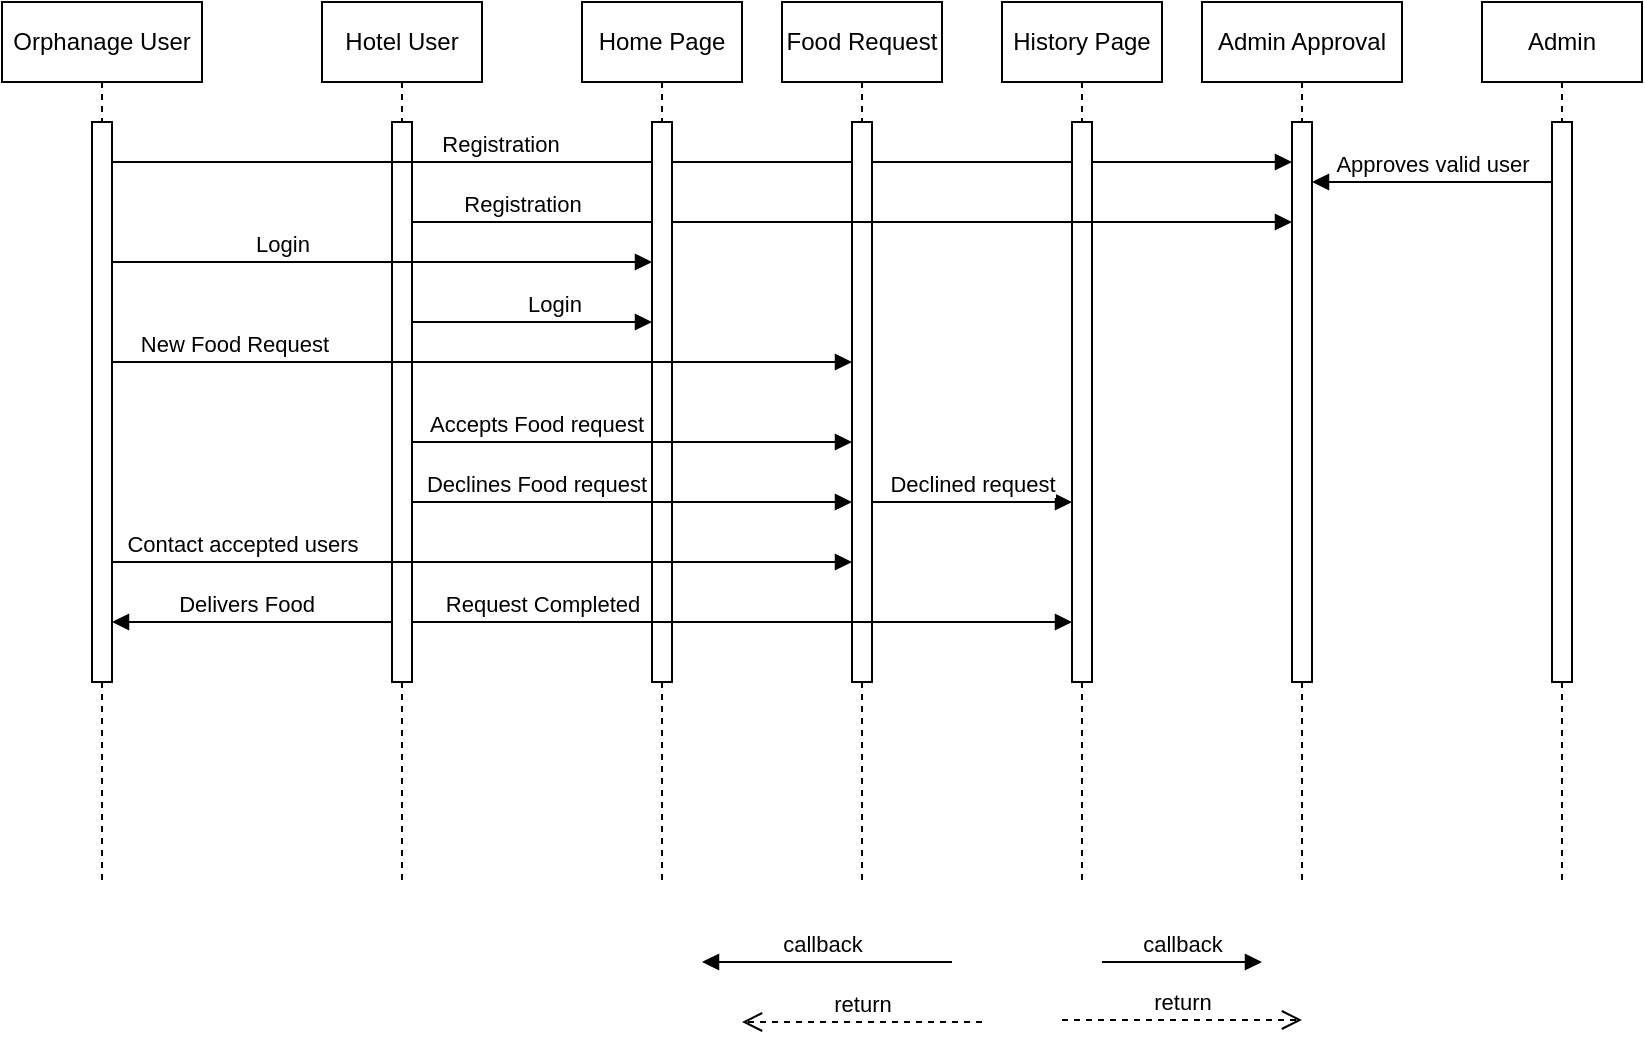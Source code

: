 <mxfile version="24.2.8" type="github">
  <diagram name="Page-1" id="2YBvvXClWsGukQMizWep">
    <mxGraphModel dx="1050" dy="557" grid="1" gridSize="10" guides="1" tooltips="1" connect="1" arrows="1" fold="1" page="1" pageScale="1" pageWidth="850" pageHeight="1100" math="0" shadow="0">
      <root>
        <mxCell id="0" />
        <mxCell id="1" parent="0" />
        <mxCell id="aM9ryv3xv72pqoxQDRHE-1" value="Orphanage User" style="shape=umlLifeline;perimeter=lifelinePerimeter;whiteSpace=wrap;html=1;container=0;dropTarget=0;collapsible=0;recursiveResize=0;outlineConnect=0;portConstraint=eastwest;newEdgeStyle={&quot;edgeStyle&quot;:&quot;elbowEdgeStyle&quot;,&quot;elbow&quot;:&quot;vertical&quot;,&quot;curved&quot;:0,&quot;rounded&quot;:0};" parent="1" vertex="1">
          <mxGeometry x="20" y="40" width="100" height="440" as="geometry" />
        </mxCell>
        <mxCell id="aM9ryv3xv72pqoxQDRHE-2" value="" style="html=1;points=[];perimeter=orthogonalPerimeter;outlineConnect=0;targetShapes=umlLifeline;portConstraint=eastwest;newEdgeStyle={&quot;edgeStyle&quot;:&quot;elbowEdgeStyle&quot;,&quot;elbow&quot;:&quot;vertical&quot;,&quot;curved&quot;:0,&quot;rounded&quot;:0};" parent="aM9ryv3xv72pqoxQDRHE-1" vertex="1">
          <mxGeometry x="45" y="60" width="10" height="280" as="geometry" />
        </mxCell>
        <mxCell id="aM9ryv3xv72pqoxQDRHE-5" value="Hotel User" style="shape=umlLifeline;perimeter=lifelinePerimeter;whiteSpace=wrap;html=1;container=0;dropTarget=0;collapsible=0;recursiveResize=0;outlineConnect=0;portConstraint=eastwest;newEdgeStyle={&quot;edgeStyle&quot;:&quot;elbowEdgeStyle&quot;,&quot;elbow&quot;:&quot;vertical&quot;,&quot;curved&quot;:0,&quot;rounded&quot;:0};" parent="1" vertex="1">
          <mxGeometry x="180" y="40" width="80" height="440" as="geometry" />
        </mxCell>
        <mxCell id="aM9ryv3xv72pqoxQDRHE-6" value="" style="html=1;points=[];perimeter=orthogonalPerimeter;outlineConnect=0;targetShapes=umlLifeline;portConstraint=eastwest;newEdgeStyle={&quot;edgeStyle&quot;:&quot;elbowEdgeStyle&quot;,&quot;elbow&quot;:&quot;vertical&quot;,&quot;curved&quot;:0,&quot;rounded&quot;:0};" parent="aM9ryv3xv72pqoxQDRHE-5" vertex="1">
          <mxGeometry x="35" y="60" width="10" height="280" as="geometry" />
        </mxCell>
        <mxCell id="aM9ryv3xv72pqoxQDRHE-7" value="Registration" style="html=1;verticalAlign=bottom;endArrow=block;edgeStyle=elbowEdgeStyle;elbow=vertical;curved=0;rounded=0;" parent="1" source="aM9ryv3xv72pqoxQDRHE-2" target="XrMWwCCt5YhXE3qLw2BB-8" edge="1">
          <mxGeometry x="-0.343" relative="1" as="geometry">
            <mxPoint x="100" y="120" as="sourcePoint" />
            <Array as="points">
              <mxPoint x="177.75" y="120" />
            </Array>
            <mxPoint x="640" y="120" as="targetPoint" />
            <mxPoint as="offset" />
          </mxGeometry>
        </mxCell>
        <mxCell id="aM9ryv3xv72pqoxQDRHE-8" value="return" style="html=1;verticalAlign=bottom;endArrow=open;dashed=1;endSize=8;edgeStyle=elbowEdgeStyle;elbow=vertical;curved=0;rounded=0;" parent="1" edge="1">
          <mxGeometry relative="1" as="geometry">
            <mxPoint x="390" y="550" as="targetPoint" />
            <Array as="points">
              <mxPoint x="485" y="550" />
            </Array>
            <mxPoint x="510" y="550" as="sourcePoint" />
            <mxPoint as="offset" />
          </mxGeometry>
        </mxCell>
        <mxCell id="aM9ryv3xv72pqoxQDRHE-9" value="callback" style="html=1;verticalAlign=bottom;endArrow=block;edgeStyle=elbowEdgeStyle;elbow=vertical;curved=0;rounded=0;" parent="1" edge="1">
          <mxGeometry relative="1" as="geometry">
            <mxPoint x="570" y="520" as="sourcePoint" />
            <Array as="points">
              <mxPoint x="610" y="520" />
            </Array>
            <mxPoint x="650" y="520" as="targetPoint" />
          </mxGeometry>
        </mxCell>
        <mxCell id="aM9ryv3xv72pqoxQDRHE-10" value="return" style="html=1;verticalAlign=bottom;endArrow=open;dashed=1;endSize=8;edgeStyle=elbowEdgeStyle;elbow=vertical;curved=0;rounded=0;" parent="1" edge="1">
          <mxGeometry relative="1" as="geometry">
            <mxPoint x="670" y="549" as="targetPoint" />
            <Array as="points">
              <mxPoint x="635" y="549" />
            </Array>
            <mxPoint x="550" y="549" as="sourcePoint" />
          </mxGeometry>
        </mxCell>
        <mxCell id="XrMWwCCt5YhXE3qLw2BB-1" value="Admin" style="shape=umlLifeline;perimeter=lifelinePerimeter;whiteSpace=wrap;html=1;container=0;dropTarget=0;collapsible=0;recursiveResize=0;outlineConnect=0;portConstraint=eastwest;newEdgeStyle={&quot;edgeStyle&quot;:&quot;elbowEdgeStyle&quot;,&quot;elbow&quot;:&quot;vertical&quot;,&quot;curved&quot;:0,&quot;rounded&quot;:0};" vertex="1" parent="1">
          <mxGeometry x="760" y="40" width="80" height="440" as="geometry" />
        </mxCell>
        <mxCell id="XrMWwCCt5YhXE3qLw2BB-2" value="" style="html=1;points=[];perimeter=orthogonalPerimeter;outlineConnect=0;targetShapes=umlLifeline;portConstraint=eastwest;newEdgeStyle={&quot;edgeStyle&quot;:&quot;elbowEdgeStyle&quot;,&quot;elbow&quot;:&quot;vertical&quot;,&quot;curved&quot;:0,&quot;rounded&quot;:0};" vertex="1" parent="XrMWwCCt5YhXE3qLw2BB-1">
          <mxGeometry x="35" y="60" width="10" height="280" as="geometry" />
        </mxCell>
        <mxCell id="XrMWwCCt5YhXE3qLw2BB-3" value="Food Request&lt;span style=&quot;color: rgba(0, 0, 0, 0); font-family: monospace; font-size: 0px; text-align: start; text-wrap: nowrap;&quot;&gt;%3CmxGraphModel%3E%3Croot%3E%3CmxCell%20id%3D%220%22%2F%3E%3CmxCell%20id%3D%221%22%20parent%3D%220%22%2F%3E%3CmxCell%20id%3D%222%22%20value%3D%22Hotel%20User%22%20style%3D%22shape%3DumlLifeline%3Bperimeter%3DlifelinePerimeter%3BwhiteSpace%3Dwrap%3Bhtml%3D1%3Bcontainer%3D0%3BdropTarget%3D0%3Bcollapsible%3D0%3BrecursiveResize%3D0%3BoutlineConnect%3D0%3BportConstraint%3Deastwest%3BnewEdgeStyle%3D%7B%26quot%3BedgeStyle%26quot%3B%3A%26quot%3BelbowEdgeStyle%26quot%3B%2C%26quot%3Belbow%26quot%3B%3A%26quot%3Bvertical%26quot%3B%2C%26quot%3Bcurved%26quot%3B%3A0%2C%26quot%3Brounded%26quot%3B%3A0%7D%3B%22%20vertex%3D%221%22%20parent%3D%221%22%3E%3CmxGeometry%20x%3D%22200%22%20y%3D%2240%22%20width%3D%22100%22%20height%3D%22300%22%20as%3D%22geometry%22%2F%3E%3C%2FmxCell%3E%3CmxCell%20id%3D%223%22%20value%3D%22%22%20style%3D%22html%3D1%3Bpoints%3D%5B%5D%3Bperimeter%3DorthogonalPerimeter%3BoutlineConnect%3D0%3BtargetShapes%3DumlLifeline%3BportConstraint%3Deastwest%3BnewEdgeStyle%3D%7B%26quot%3BedgeStyle%26quot%3B%3A%26quot%3BelbowEdgeStyle%26quot%3B%2C%26quot%3Belbow%26quot%3B%3A%26quot%3Bvertical%26quot%3B%2C%26quot%3Bcurved%26quot%3B%3A0%2C%26quot%3Brounded%26quot%3B%3A0%7D%3B%22%20vertex%3D%221%22%20parent%3D%222%22%3E%3CmxGeometry%20x%3D%2245%22%20y%3D%2280%22%20width%3D%2210%22%20height%3D%22170%22%20as%3D%22geometry%22%2F%3E%3C%2FmxCell%3E%3C%2Froot%3E%3C%2FmxGraphModel%3E&lt;/span&gt;" style="shape=umlLifeline;perimeter=lifelinePerimeter;whiteSpace=wrap;html=1;container=0;dropTarget=0;collapsible=0;recursiveResize=0;outlineConnect=0;portConstraint=eastwest;newEdgeStyle={&quot;edgeStyle&quot;:&quot;elbowEdgeStyle&quot;,&quot;elbow&quot;:&quot;vertical&quot;,&quot;curved&quot;:0,&quot;rounded&quot;:0};" vertex="1" parent="1">
          <mxGeometry x="410" y="40" width="80" height="440" as="geometry" />
        </mxCell>
        <mxCell id="XrMWwCCt5YhXE3qLw2BB-4" value="" style="html=1;points=[];perimeter=orthogonalPerimeter;outlineConnect=0;targetShapes=umlLifeline;portConstraint=eastwest;newEdgeStyle={&quot;edgeStyle&quot;:&quot;elbowEdgeStyle&quot;,&quot;elbow&quot;:&quot;vertical&quot;,&quot;curved&quot;:0,&quot;rounded&quot;:0};" vertex="1" parent="XrMWwCCt5YhXE3qLw2BB-3">
          <mxGeometry x="35" y="60" width="10" height="280" as="geometry" />
        </mxCell>
        <mxCell id="XrMWwCCt5YhXE3qLw2BB-5" value="History Page&lt;span style=&quot;color: rgba(0, 0, 0, 0); font-family: monospace; font-size: 0px; text-align: start; text-wrap: nowrap;&quot;&gt;%3CmxGraphModel%3E%3Croot%3E%3CmxCell%20id%3D%220%22%2F%3E%3CmxCell%20id%3D%221%22%20parent%3D%220%22%2F%3E%3CmxCell%20id%3D%222%22%20value%3D%22Hotel%20User%22%20style%3D%22shape%3DumlLifeline%3Bperimeter%3DlifelinePerimeter%3BwhiteSpace%3Dwrap%3Bhtml%3D1%3Bcontainer%3D0%3BdropTarget%3D0%3Bcollapsible%3D0%3BrecursiveResize%3D0%3BoutlineConnect%3D0%3BportConstraint%3Deastwest%3BnewEdgeStyle%3D%7B%26quot%3BedgeStyle%26quot%3B%3A%26quot%3BelbowEdgeStyle%26quot%3B%2C%26quot%3Belbow%26quot%3B%3A%26quot%3Bvertical%26quot%3B%2C%26quot%3Bcurved%26quot%3B%3A0%2C%26quot%3Brounded%26quot%3B%3A0%7D%3B%22%20vertex%3D%221%22%20parent%3D%221%22%3E%3CmxGeometry%20x%3D%22200%22%20y%3D%2240%22%20width%3D%22100%22%20height%3D%22300%22%20as%3D%22geometry%22%2F%3E%3C%2FmxCell%3E%3CmxCell%20id%3D%223%22%20value%3D%22%22%20style%3D%22html%3D1%3Bpoints%3D%5B%5D%3Bperimeter%3DorthogonalPerimeter%3BoutlineConnect%3D0%3BtargetShapes%3DumlLifeline%3BportConstraint%3Deastwest%3BnewEdgeStyle%3D%7B%26quot%3BedgeStyle%26quot%3B%3A%26quot%3BelbowEdgeStyle%26quot%3B%2C%26quot%3Belbow%26quot%3B%3A%26quot%3Bvertical%26quot%3B%2C%26quot%3Bcurved%26quot%3B%3A0%2C%26quot%3Brounded%26quot%3B%3A0%7D%3B%22%20vertex%3D%221%22%20parent%3D%222%22%3E%3CmxGeometry%20x%3D%2245%22%20y%3D%2280%22%20width%3D%2210%22%20height%3D%22170%22%20as%3D%22geometry%22%2F%3E%3C%2FmxCell%3E%3C%2Froot%3E%3C%2FmxGraphModel%3E&lt;/span&gt;" style="shape=umlLifeline;perimeter=lifelinePerimeter;whiteSpace=wrap;html=1;container=0;dropTarget=0;collapsible=0;recursiveResize=0;outlineConnect=0;portConstraint=eastwest;newEdgeStyle={&quot;edgeStyle&quot;:&quot;elbowEdgeStyle&quot;,&quot;elbow&quot;:&quot;vertical&quot;,&quot;curved&quot;:0,&quot;rounded&quot;:0};" vertex="1" parent="1">
          <mxGeometry x="520" y="40" width="80" height="440" as="geometry" />
        </mxCell>
        <mxCell id="XrMWwCCt5YhXE3qLw2BB-6" value="" style="html=1;points=[];perimeter=orthogonalPerimeter;outlineConnect=0;targetShapes=umlLifeline;portConstraint=eastwest;newEdgeStyle={&quot;edgeStyle&quot;:&quot;elbowEdgeStyle&quot;,&quot;elbow&quot;:&quot;vertical&quot;,&quot;curved&quot;:0,&quot;rounded&quot;:0};" vertex="1" parent="XrMWwCCt5YhXE3qLw2BB-5">
          <mxGeometry x="35" y="60" width="10" height="280" as="geometry" />
        </mxCell>
        <mxCell id="XrMWwCCt5YhXE3qLw2BB-7" value="Admin Approval" style="shape=umlLifeline;perimeter=lifelinePerimeter;whiteSpace=wrap;html=1;container=0;dropTarget=0;collapsible=0;recursiveResize=0;outlineConnect=0;portConstraint=eastwest;newEdgeStyle={&quot;edgeStyle&quot;:&quot;elbowEdgeStyle&quot;,&quot;elbow&quot;:&quot;vertical&quot;,&quot;curved&quot;:0,&quot;rounded&quot;:0};" vertex="1" parent="1">
          <mxGeometry x="620" y="40" width="100" height="440" as="geometry" />
        </mxCell>
        <mxCell id="XrMWwCCt5YhXE3qLw2BB-8" value="" style="html=1;points=[];perimeter=orthogonalPerimeter;outlineConnect=0;targetShapes=umlLifeline;portConstraint=eastwest;newEdgeStyle={&quot;edgeStyle&quot;:&quot;elbowEdgeStyle&quot;,&quot;elbow&quot;:&quot;vertical&quot;,&quot;curved&quot;:0,&quot;rounded&quot;:0};" vertex="1" parent="XrMWwCCt5YhXE3qLw2BB-7">
          <mxGeometry x="45" y="60" width="10" height="280" as="geometry" />
        </mxCell>
        <mxCell id="XrMWwCCt5YhXE3qLw2BB-9" value="Approves valid user" style="html=1;verticalAlign=bottom;endArrow=block;edgeStyle=elbowEdgeStyle;elbow=vertical;curved=0;rounded=0;" edge="1" parent="1" source="XrMWwCCt5YhXE3qLw2BB-2" target="XrMWwCCt5YhXE3qLw2BB-8">
          <mxGeometry relative="1" as="geometry">
            <mxPoint x="785" y="130" as="sourcePoint" />
            <Array as="points">
              <mxPoint x="750" y="130" />
            </Array>
            <mxPoint x="660" y="130" as="targetPoint" />
          </mxGeometry>
        </mxCell>
        <mxCell id="XrMWwCCt5YhXE3qLw2BB-10" value="Registration" style="html=1;verticalAlign=bottom;endArrow=block;edgeStyle=elbowEdgeStyle;elbow=vertical;curved=0;rounded=0;" edge="1" parent="1" source="aM9ryv3xv72pqoxQDRHE-6">
          <mxGeometry x="-0.75" relative="1" as="geometry">
            <mxPoint x="225" y="150" as="sourcePoint" />
            <Array as="points">
              <mxPoint x="250" y="150" />
            </Array>
            <mxPoint x="665" y="150" as="targetPoint" />
            <mxPoint as="offset" />
          </mxGeometry>
        </mxCell>
        <mxCell id="XrMWwCCt5YhXE3qLw2BB-11" value="callback" style="html=1;verticalAlign=bottom;endArrow=block;edgeStyle=elbowEdgeStyle;elbow=vertical;curved=0;rounded=0;" edge="1" parent="1">
          <mxGeometry x="0.04" relative="1" as="geometry">
            <mxPoint x="495" y="520" as="sourcePoint" />
            <Array as="points">
              <mxPoint x="460" y="520" />
            </Array>
            <mxPoint x="370" y="520" as="targetPoint" />
            <mxPoint as="offset" />
          </mxGeometry>
        </mxCell>
        <mxCell id="XrMWwCCt5YhXE3qLw2BB-12" value="Home Page&lt;span style=&quot;color: rgba(0, 0, 0, 0); font-family: monospace; font-size: 0px; text-align: start; text-wrap: nowrap;&quot;&gt;%3CmxGraphModel%3E%3Croot%3E%3CmxCell%20id%3D%220%22%2F%3E%3CmxCell%20id%3D%221%22%20parent%3D%220%22%2F%3E%3CmxCell%20id%3D%222%22%20value%3D%22Hotel%20User%22%20style%3D%22shape%3DumlLifeline%3Bperimeter%3DlifelinePerimeter%3BwhiteSpace%3Dwrap%3Bhtml%3D1%3Bcontainer%3D0%3BdropTarget%3D0%3Bcollapsible%3D0%3BrecursiveResize%3D0%3BoutlineConnect%3D0%3BportConstraint%3Deastwest%3BnewEdgeStyle%3D%7B%26quot%3BedgeStyle%26quot%3B%3A%26quot%3BelbowEdgeStyle%26quot%3B%2C%26quot%3Belbow%26quot%3B%3A%26quot%3Bvertical%26quot%3B%2C%26quot%3Bcurved%26quot%3B%3A0%2C%26quot%3Brounded%26quot%3B%3A0%7D%3B%22%20vertex%3D%221%22%20parent%3D%221%22%3E%3CmxGeometry%20x%3D%22200%22%20y%3D%2240%22%20width%3D%22100%22%20height%3D%22300%22%20as%3D%22geometry%22%2F%3E%3C%2FmxCell%3E%3CmxCell%20id%3D%223%22%20value%3D%22%22%20style%3D%22html%3D1%3Bpoints%3D%5B%5D%3Bperimeter%3DorthogonalPerimeter%3BoutlineConnect%3D0%3BtargetShapes%3DumlLifeline%3BportConstraint%3Deastwest%3BnewEdgeStyle%3D%7B%26quot%3BedgeStyle%26quot%3B%3A%26quot%3BelbowEdgeStyle%26quot%3B%2C%26quot%3Belbow%26quot%3B%3A%26quot%3Bvertical%26quot%3B%2C%26quot%3Bcurved%26quot%3B%3A0%2C%26quot%3Brounded%26quot%3B%3A0%7D%3B%22%20vertex%3D%221%22%20parent%3D%222%22%3E%3CmxGeometry%20x%3D%2245%22%20y%3D%2280%22%20width%3D%2210%22%20height%3D%22170%22%20as%3D%22geometry%22%2F%3E%3C%2FmxCell%3E%3C%2Froot%3E%3C%2FmxGraphModel%3E&lt;/span&gt;" style="shape=umlLifeline;perimeter=lifelinePerimeter;whiteSpace=wrap;html=1;container=0;dropTarget=0;collapsible=0;recursiveResize=0;outlineConnect=0;portConstraint=eastwest;newEdgeStyle={&quot;edgeStyle&quot;:&quot;elbowEdgeStyle&quot;,&quot;elbow&quot;:&quot;vertical&quot;,&quot;curved&quot;:0,&quot;rounded&quot;:0};" vertex="1" parent="1">
          <mxGeometry x="310" y="40" width="80" height="440" as="geometry" />
        </mxCell>
        <mxCell id="XrMWwCCt5YhXE3qLw2BB-13" value="" style="html=1;points=[];perimeter=orthogonalPerimeter;outlineConnect=0;targetShapes=umlLifeline;portConstraint=eastwest;newEdgeStyle={&quot;edgeStyle&quot;:&quot;elbowEdgeStyle&quot;,&quot;elbow&quot;:&quot;vertical&quot;,&quot;curved&quot;:0,&quot;rounded&quot;:0};" vertex="1" parent="XrMWwCCt5YhXE3qLw2BB-12">
          <mxGeometry x="35" y="60" width="10" height="280" as="geometry" />
        </mxCell>
        <mxCell id="XrMWwCCt5YhXE3qLw2BB-14" value="Login" style="html=1;verticalAlign=bottom;endArrow=block;edgeStyle=elbowEdgeStyle;elbow=vertical;curved=0;rounded=0;" edge="1" parent="1" source="aM9ryv3xv72pqoxQDRHE-2" target="XrMWwCCt5YhXE3qLw2BB-13">
          <mxGeometry x="-0.375" relative="1" as="geometry">
            <mxPoint x="100" y="170" as="sourcePoint" />
            <Array as="points">
              <mxPoint x="145" y="170" />
            </Array>
            <mxPoint x="340" y="170" as="targetPoint" />
            <mxPoint as="offset" />
          </mxGeometry>
        </mxCell>
        <mxCell id="XrMWwCCt5YhXE3qLw2BB-15" value="Login" style="html=1;verticalAlign=bottom;endArrow=block;edgeStyle=elbowEdgeStyle;elbow=vertical;curved=0;rounded=0;" edge="1" parent="1" source="aM9ryv3xv72pqoxQDRHE-6" target="XrMWwCCt5YhXE3qLw2BB-13">
          <mxGeometry x="0.182" relative="1" as="geometry">
            <mxPoint x="230" y="200" as="sourcePoint" />
            <Array as="points">
              <mxPoint x="280" y="200" />
            </Array>
            <mxPoint x="340" y="200" as="targetPoint" />
            <mxPoint as="offset" />
          </mxGeometry>
        </mxCell>
        <mxCell id="XrMWwCCt5YhXE3qLw2BB-16" value="New Food Request" style="html=1;verticalAlign=bottom;endArrow=block;edgeStyle=elbowEdgeStyle;elbow=vertical;curved=0;rounded=0;" edge="1" parent="1" source="aM9ryv3xv72pqoxQDRHE-2" target="XrMWwCCt5YhXE3qLw2BB-4">
          <mxGeometry x="-0.671" relative="1" as="geometry">
            <mxPoint x="100" y="220" as="sourcePoint" />
            <Array as="points">
              <mxPoint x="145" y="220" />
            </Array>
            <mxPoint x="430" y="220" as="targetPoint" />
            <mxPoint as="offset" />
          </mxGeometry>
        </mxCell>
        <mxCell id="XrMWwCCt5YhXE3qLw2BB-17" value="Accepts Food request" style="html=1;verticalAlign=bottom;endArrow=block;edgeStyle=elbowEdgeStyle;elbow=vertical;curved=0;rounded=0;" edge="1" parent="1" source="aM9ryv3xv72pqoxQDRHE-6" target="XrMWwCCt5YhXE3qLw2BB-4">
          <mxGeometry x="-0.435" relative="1" as="geometry">
            <mxPoint x="240" y="260" as="sourcePoint" />
            <Array as="points">
              <mxPoint x="380" y="260" />
            </Array>
            <mxPoint x="320" y="260" as="targetPoint" />
            <mxPoint as="offset" />
          </mxGeometry>
        </mxCell>
        <mxCell id="XrMWwCCt5YhXE3qLw2BB-18" value="Declines Food request" style="html=1;verticalAlign=bottom;endArrow=block;edgeStyle=elbowEdgeStyle;elbow=vertical;curved=0;rounded=0;" edge="1" parent="1" source="aM9ryv3xv72pqoxQDRHE-6" target="XrMWwCCt5YhXE3qLw2BB-4">
          <mxGeometry x="-0.435" relative="1" as="geometry">
            <mxPoint x="240" y="290" as="sourcePoint" />
            <Array as="points">
              <mxPoint x="280" y="290" />
            </Array>
            <mxPoint x="320" y="290" as="targetPoint" />
            <mxPoint as="offset" />
          </mxGeometry>
        </mxCell>
        <mxCell id="XrMWwCCt5YhXE3qLw2BB-19" value="Declined request" style="html=1;verticalAlign=bottom;endArrow=block;edgeStyle=elbowEdgeStyle;elbow=vertical;curved=0;rounded=0;" edge="1" parent="1" source="XrMWwCCt5YhXE3qLw2BB-4" target="XrMWwCCt5YhXE3qLw2BB-6">
          <mxGeometry relative="1" as="geometry">
            <mxPoint x="470" y="290" as="sourcePoint" />
            <Array as="points">
              <mxPoint x="510" y="290" />
            </Array>
            <mxPoint x="550" y="290" as="targetPoint" />
          </mxGeometry>
        </mxCell>
        <mxCell id="XrMWwCCt5YhXE3qLw2BB-20" value="Contact accepted users" style="html=1;verticalAlign=bottom;endArrow=block;edgeStyle=elbowEdgeStyle;elbow=vertical;curved=0;rounded=0;" edge="1" parent="1" source="aM9ryv3xv72pqoxQDRHE-2" target="XrMWwCCt5YhXE3qLw2BB-4">
          <mxGeometry x="-0.649" relative="1" as="geometry">
            <mxPoint x="110" y="320" as="sourcePoint" />
            <Array as="points">
              <mxPoint x="150" y="320" />
            </Array>
            <mxPoint x="190" y="320" as="targetPoint" />
            <mxPoint as="offset" />
          </mxGeometry>
        </mxCell>
        <mxCell id="XrMWwCCt5YhXE3qLw2BB-21" value="Delivers Food" style="html=1;verticalAlign=bottom;endArrow=block;edgeStyle=elbowEdgeStyle;elbow=vertical;curved=0;rounded=0;" edge="1" parent="1" source="aM9ryv3xv72pqoxQDRHE-6" target="aM9ryv3xv72pqoxQDRHE-2">
          <mxGeometry x="0.04" relative="1" as="geometry">
            <mxPoint x="205" y="350" as="sourcePoint" />
            <Array as="points">
              <mxPoint x="170" y="350" />
            </Array>
            <mxPoint x="80" y="350" as="targetPoint" />
            <mxPoint as="offset" />
          </mxGeometry>
        </mxCell>
        <mxCell id="XrMWwCCt5YhXE3qLw2BB-22" value="Request Completed" style="html=1;verticalAlign=bottom;endArrow=block;edgeStyle=elbowEdgeStyle;elbow=vertical;curved=0;rounded=0;" edge="1" parent="1" source="aM9ryv3xv72pqoxQDRHE-6" target="XrMWwCCt5YhXE3qLw2BB-6">
          <mxGeometry x="-0.606" relative="1" as="geometry">
            <mxPoint x="225" y="350" as="sourcePoint" />
            <Array as="points">
              <mxPoint x="400" y="350" />
            </Array>
            <mxPoint x="555" y="350" as="targetPoint" />
            <mxPoint as="offset" />
          </mxGeometry>
        </mxCell>
      </root>
    </mxGraphModel>
  </diagram>
</mxfile>
